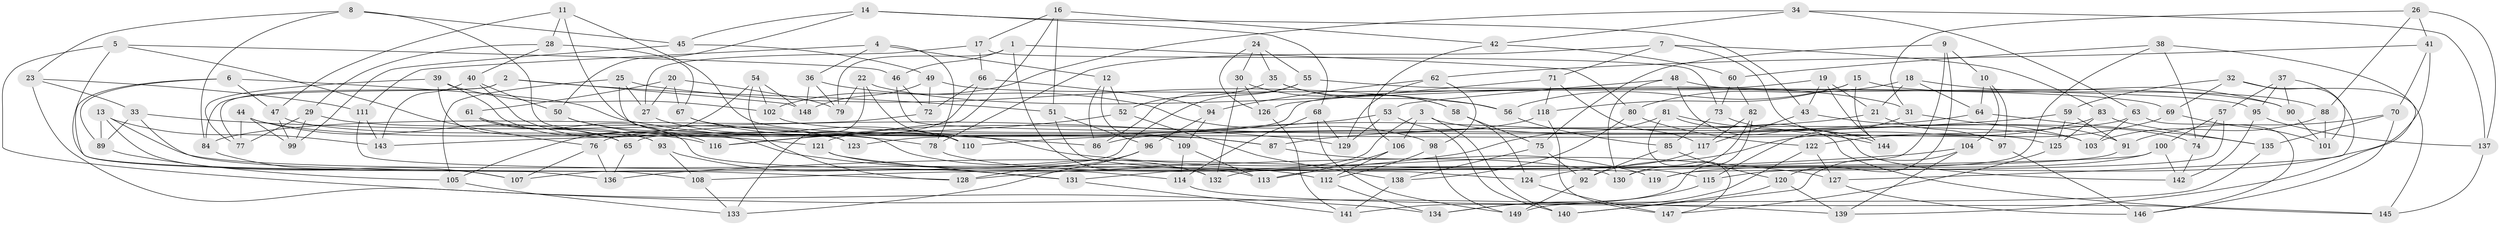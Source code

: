 // coarse degree distribution, {4: 0.5673076923076923, 6: 0.4326923076923077}
// Generated by graph-tools (version 1.1) at 2025/52/02/27/25 19:52:32]
// undirected, 149 vertices, 298 edges
graph export_dot {
graph [start="1"]
  node [color=gray90,style=filled];
  1;
  2;
  3;
  4;
  5;
  6;
  7;
  8;
  9;
  10;
  11;
  12;
  13;
  14;
  15;
  16;
  17;
  18;
  19;
  20;
  21;
  22;
  23;
  24;
  25;
  26;
  27;
  28;
  29;
  30;
  31;
  32;
  33;
  34;
  35;
  36;
  37;
  38;
  39;
  40;
  41;
  42;
  43;
  44;
  45;
  46;
  47;
  48;
  49;
  50;
  51;
  52;
  53;
  54;
  55;
  56;
  57;
  58;
  59;
  60;
  61;
  62;
  63;
  64;
  65;
  66;
  67;
  68;
  69;
  70;
  71;
  72;
  73;
  74;
  75;
  76;
  77;
  78;
  79;
  80;
  81;
  82;
  83;
  84;
  85;
  86;
  87;
  88;
  89;
  90;
  91;
  92;
  93;
  94;
  95;
  96;
  97;
  98;
  99;
  100;
  101;
  102;
  103;
  104;
  105;
  106;
  107;
  108;
  109;
  110;
  111;
  112;
  113;
  114;
  115;
  116;
  117;
  118;
  119;
  120;
  121;
  122;
  123;
  124;
  125;
  126;
  127;
  128;
  129;
  130;
  131;
  132;
  133;
  134;
  135;
  136;
  137;
  138;
  139;
  140;
  141;
  142;
  143;
  144;
  145;
  146;
  147;
  148;
  149;
  1 -- 79;
  1 -- 80;
  1 -- 132;
  1 -- 46;
  2 -- 51;
  2 -- 84;
  2 -- 77;
  2 -- 148;
  3 -- 140;
  3 -- 74;
  3 -- 106;
  3 -- 131;
  4 -- 12;
  4 -- 36;
  4 -- 111;
  4 -- 78;
  5 -- 46;
  5 -- 108;
  5 -- 76;
  5 -- 139;
  6 -- 86;
  6 -- 89;
  6 -- 47;
  6 -- 136;
  7 -- 125;
  7 -- 78;
  7 -- 83;
  7 -- 71;
  8 -- 123;
  8 -- 45;
  8 -- 23;
  8 -- 84;
  9 -- 10;
  9 -- 75;
  9 -- 113;
  9 -- 120;
  10 -- 97;
  10 -- 104;
  10 -- 64;
  11 -- 87;
  11 -- 110;
  11 -- 28;
  11 -- 47;
  12 -- 52;
  12 -- 86;
  12 -- 109;
  13 -- 143;
  13 -- 89;
  13 -- 107;
  13 -- 113;
  14 -- 50;
  14 -- 43;
  14 -- 45;
  14 -- 68;
  15 -- 56;
  15 -- 144;
  15 -- 118;
  15 -- 88;
  16 -- 42;
  16 -- 51;
  16 -- 116;
  16 -- 17;
  17 -- 73;
  17 -- 27;
  17 -- 66;
  18 -- 21;
  18 -- 64;
  18 -- 80;
  18 -- 90;
  19 -- 43;
  19 -- 144;
  19 -- 65;
  19 -- 21;
  20 -- 67;
  20 -- 61;
  20 -- 79;
  20 -- 27;
  21 -- 86;
  21 -- 97;
  22 -- 110;
  22 -- 79;
  22 -- 133;
  22 -- 31;
  23 -- 134;
  23 -- 33;
  23 -- 111;
  24 -- 126;
  24 -- 55;
  24 -- 35;
  24 -- 30;
  25 -- 27;
  25 -- 132;
  25 -- 105;
  25 -- 56;
  26 -- 137;
  26 -- 31;
  26 -- 88;
  26 -- 41;
  27 -- 110;
  28 -- 67;
  28 -- 40;
  28 -- 29;
  29 -- 99;
  29 -- 77;
  29 -- 123;
  30 -- 126;
  30 -- 132;
  30 -- 58;
  31 -- 115;
  31 -- 91;
  32 -- 69;
  32 -- 145;
  32 -- 127;
  32 -- 59;
  33 -- 89;
  33 -- 129;
  33 -- 128;
  34 -- 42;
  34 -- 102;
  34 -- 137;
  34 -- 63;
  35 -- 58;
  35 -- 52;
  35 -- 56;
  36 -- 79;
  36 -- 98;
  36 -- 148;
  37 -- 101;
  37 -- 57;
  37 -- 95;
  37 -- 90;
  38 -- 74;
  38 -- 60;
  38 -- 139;
  38 -- 130;
  39 -- 102;
  39 -- 93;
  39 -- 116;
  39 -- 77;
  40 -- 143;
  40 -- 50;
  40 -- 112;
  41 -- 115;
  41 -- 70;
  41 -- 62;
  42 -- 60;
  42 -- 106;
  43 -- 117;
  43 -- 103;
  44 -- 65;
  44 -- 121;
  44 -- 99;
  44 -- 77;
  45 -- 99;
  45 -- 49;
  46 -- 72;
  46 -- 97;
  47 -- 99;
  47 -- 116;
  48 -- 53;
  48 -- 90;
  48 -- 142;
  48 -- 130;
  49 -- 69;
  49 -- 72;
  49 -- 148;
  50 -- 123;
  50 -- 78;
  51 -- 124;
  51 -- 96;
  52 -- 138;
  52 -- 116;
  53 -- 143;
  53 -- 129;
  53 -- 140;
  54 -- 128;
  54 -- 102;
  54 -- 148;
  54 -- 105;
  55 -- 107;
  55 -- 95;
  55 -- 86;
  56 -- 85;
  57 -- 100;
  57 -- 74;
  57 -- 119;
  58 -- 75;
  58 -- 124;
  59 -- 125;
  59 -- 110;
  59 -- 91;
  60 -- 82;
  60 -- 73;
  61 -- 93;
  61 -- 114;
  61 -- 65;
  62 -- 94;
  62 -- 129;
  62 -- 98;
  63 -- 123;
  63 -- 146;
  63 -- 103;
  64 -- 135;
  64 -- 87;
  65 -- 136;
  66 -- 94;
  66 -- 72;
  66 -- 76;
  67 -- 127;
  67 -- 87;
  68 -- 149;
  68 -- 129;
  68 -- 114;
  69 -- 122;
  69 -- 101;
  70 -- 146;
  70 -- 135;
  70 -- 91;
  71 -- 117;
  71 -- 126;
  71 -- 118;
  72 -- 84;
  73 -- 85;
  73 -- 144;
  74 -- 142;
  75 -- 92;
  75 -- 138;
  76 -- 107;
  76 -- 136;
  78 -- 115;
  80 -- 122;
  80 -- 138;
  81 -- 128;
  81 -- 145;
  81 -- 144;
  81 -- 147;
  82 -- 130;
  82 -- 117;
  82 -- 141;
  83 -- 135;
  83 -- 125;
  83 -- 92;
  84 -- 107;
  85 -- 120;
  85 -- 92;
  87 -- 119;
  88 -- 103;
  88 -- 101;
  89 -- 105;
  90 -- 101;
  91 -- 132;
  92 -- 149;
  93 -- 108;
  93 -- 131;
  94 -- 109;
  94 -- 96;
  95 -- 142;
  95 -- 137;
  96 -- 133;
  96 -- 128;
  97 -- 146;
  98 -- 149;
  98 -- 112;
  100 -- 142;
  100 -- 108;
  100 -- 119;
  102 -- 103;
  104 -- 140;
  104 -- 136;
  104 -- 139;
  105 -- 133;
  106 -- 113;
  106 -- 112;
  108 -- 133;
  109 -- 113;
  109 -- 114;
  111 -- 119;
  111 -- 143;
  112 -- 134;
  114 -- 145;
  115 -- 134;
  117 -- 124;
  118 -- 121;
  118 -- 147;
  120 -- 139;
  120 -- 140;
  121 -- 130;
  121 -- 131;
  122 -- 127;
  122 -- 134;
  124 -- 147;
  125 -- 147;
  126 -- 141;
  127 -- 146;
  131 -- 141;
  135 -- 149;
  137 -- 145;
  138 -- 141;
}
